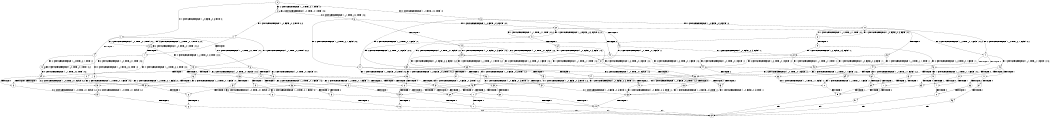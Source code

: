 digraph BCG {
size = "7, 10.5";
center = TRUE;
node [shape = circle];
0 [peripheries = 2];
0 -> 1 [label = "EX !1 !ATOMIC_EXCH_BRANCH (1, +0, FALSE, +0, 3, TRUE) !:0:"];
0 -> 2 [label = "EX !2 !ATOMIC_EXCH_BRANCH (1, +0, TRUE, +0, 1, TRUE) !:0:"];
0 -> 3 [label = "EX !0 !ATOMIC_EXCH_BRANCH (1, +1, TRUE, +0, 2, TRUE) !:0:"];
1 -> 4 [label = "TERMINATE !1"];
1 -> 5 [label = "EX !2 !ATOMIC_EXCH_BRANCH (1, +0, TRUE, +0, 1, TRUE) !:0:1:"];
1 -> 6 [label = "EX !0 !ATOMIC_EXCH_BRANCH (1, +1, TRUE, +0, 2, TRUE) !:0:1:"];
2 -> 7 [label = "EX !1 !ATOMIC_EXCH_BRANCH (1, +0, FALSE, +0, 3, TRUE) !:0:2:"];
2 -> 8 [label = "EX !0 !ATOMIC_EXCH_BRANCH (1, +1, TRUE, +0, 2, TRUE) !:0:2:"];
2 -> 2 [label = "EX !2 !ATOMIC_EXCH_BRANCH (1, +0, TRUE, +0, 1, TRUE) !:0:2:"];
3 -> 9 [label = "TERMINATE !0"];
3 -> 10 [label = "EX !1 !ATOMIC_EXCH_BRANCH (1, +0, FALSE, +0, 3, FALSE) !:0:"];
3 -> 11 [label = "EX !2 !ATOMIC_EXCH_BRANCH (1, +0, TRUE, +0, 1, FALSE) !:0:"];
4 -> 12 [label = "EX !2 !ATOMIC_EXCH_BRANCH (1, +0, TRUE, +0, 1, TRUE) !:0:"];
4 -> 13 [label = "EX !0 !ATOMIC_EXCH_BRANCH (1, +1, TRUE, +0, 2, TRUE) !:0:"];
5 -> 14 [label = "TERMINATE !1"];
5 -> 15 [label = "EX !0 !ATOMIC_EXCH_BRANCH (1, +1, TRUE, +0, 2, TRUE) !:0:1:2:"];
5 -> 5 [label = "EX !2 !ATOMIC_EXCH_BRANCH (1, +0, TRUE, +0, 1, TRUE) !:0:1:2:"];
6 -> 16 [label = "TERMINATE !1"];
6 -> 17 [label = "TERMINATE !0"];
6 -> 18 [label = "EX !2 !ATOMIC_EXCH_BRANCH (1, +0, TRUE, +0, 1, FALSE) !:0:1:"];
7 -> 14 [label = "TERMINATE !1"];
7 -> 15 [label = "EX !0 !ATOMIC_EXCH_BRANCH (1, +1, TRUE, +0, 2, TRUE) !:0:1:2:"];
7 -> 5 [label = "EX !2 !ATOMIC_EXCH_BRANCH (1, +0, TRUE, +0, 1, TRUE) !:0:1:2:"];
8 -> 19 [label = "TERMINATE !0"];
8 -> 20 [label = "EX !1 !ATOMIC_EXCH_BRANCH (1, +0, FALSE, +0, 3, FALSE) !:0:2:"];
8 -> 11 [label = "EX !2 !ATOMIC_EXCH_BRANCH (1, +0, TRUE, +0, 1, FALSE) !:0:2:"];
9 -> 21 [label = "EX !2 !ATOMIC_EXCH_BRANCH (1, +0, TRUE, +0, 1, FALSE) !:1:"];
9 -> 22 [label = "EX !1 !ATOMIC_EXCH_BRANCH (1, +0, FALSE, +0, 3, FALSE) !:1:"];
10 -> 23 [label = "TERMINATE !0"];
10 -> 24 [label = "EX !2 !ATOMIC_EXCH_BRANCH (1, +0, TRUE, +0, 1, FALSE) !:0:1:"];
10 -> 25 [label = "EX !1 !ATOMIC_EXCH_BRANCH (1, +1, TRUE, +1, 1, TRUE) !:0:1:"];
11 -> 26 [label = "TERMINATE !2"];
11 -> 27 [label = "TERMINATE !0"];
11 -> 28 [label = "EX !1 !ATOMIC_EXCH_BRANCH (1, +0, FALSE, +0, 3, TRUE) !:0:2:"];
12 -> 29 [label = "EX !0 !ATOMIC_EXCH_BRANCH (1, +1, TRUE, +0, 2, TRUE) !:0:2:"];
12 -> 12 [label = "EX !2 !ATOMIC_EXCH_BRANCH (1, +0, TRUE, +0, 1, TRUE) !:0:2:"];
13 -> 30 [label = "TERMINATE !0"];
13 -> 31 [label = "EX !2 !ATOMIC_EXCH_BRANCH (1, +0, TRUE, +0, 1, FALSE) !:0:"];
14 -> 29 [label = "EX !0 !ATOMIC_EXCH_BRANCH (1, +1, TRUE, +0, 2, TRUE) !:0:2:"];
14 -> 12 [label = "EX !2 !ATOMIC_EXCH_BRANCH (1, +0, TRUE, +0, 1, TRUE) !:0:2:"];
15 -> 32 [label = "TERMINATE !1"];
15 -> 33 [label = "TERMINATE !0"];
15 -> 18 [label = "EX !2 !ATOMIC_EXCH_BRANCH (1, +0, TRUE, +0, 1, FALSE) !:0:1:2:"];
16 -> 30 [label = "TERMINATE !0"];
16 -> 31 [label = "EX !2 !ATOMIC_EXCH_BRANCH (1, +0, TRUE, +0, 1, FALSE) !:0:"];
17 -> 34 [label = "TERMINATE !1"];
17 -> 35 [label = "EX !2 !ATOMIC_EXCH_BRANCH (1, +0, TRUE, +0, 1, FALSE) !:1:"];
18 -> 36 [label = "TERMINATE !1"];
18 -> 37 [label = "TERMINATE !2"];
18 -> 38 [label = "TERMINATE !0"];
19 -> 39 [label = "EX !1 !ATOMIC_EXCH_BRANCH (1, +0, FALSE, +0, 3, FALSE) !:1:2:"];
19 -> 21 [label = "EX !2 !ATOMIC_EXCH_BRANCH (1, +0, TRUE, +0, 1, FALSE) !:1:2:"];
20 -> 40 [label = "TERMINATE !0"];
20 -> 24 [label = "EX !2 !ATOMIC_EXCH_BRANCH (1, +0, TRUE, +0, 1, FALSE) !:0:1:2:"];
20 -> 41 [label = "EX !1 !ATOMIC_EXCH_BRANCH (1, +1, TRUE, +1, 1, TRUE) !:0:1:2:"];
21 -> 42 [label = "TERMINATE !2"];
21 -> 43 [label = "EX !1 !ATOMIC_EXCH_BRANCH (1, +0, FALSE, +0, 3, TRUE) !:1:2:"];
22 -> 44 [label = "EX !2 !ATOMIC_EXCH_BRANCH (1, +0, TRUE, +0, 1, FALSE) !:1:"];
22 -> 45 [label = "EX !1 !ATOMIC_EXCH_BRANCH (1, +1, TRUE, +1, 1, TRUE) !:1:"];
23 -> 44 [label = "EX !2 !ATOMIC_EXCH_BRANCH (1, +0, TRUE, +0, 1, FALSE) !:1:"];
23 -> 45 [label = "EX !1 !ATOMIC_EXCH_BRANCH (1, +1, TRUE, +1, 1, TRUE) !:1:"];
24 -> 46 [label = "TERMINATE !2"];
24 -> 47 [label = "TERMINATE !0"];
24 -> 48 [label = "EX !1 !ATOMIC_EXCH_BRANCH (1, +1, TRUE, +1, 1, FALSE) !:0:1:2:"];
25 -> 49 [label = "TERMINATE !0"];
25 -> 50 [label = "EX !2 !ATOMIC_EXCH_BRANCH (1, +0, TRUE, +0, 1, FALSE) !:0:1:"];
25 -> 10 [label = "EX !1 !ATOMIC_EXCH_BRANCH (1, +0, FALSE, +0, 3, FALSE) !:0:1:"];
26 -> 51 [label = "TERMINATE !0"];
26 -> 52 [label = "EX !1 !ATOMIC_EXCH_BRANCH (1, +0, FALSE, +0, 3, TRUE) !:0:"];
27 -> 42 [label = "TERMINATE !2"];
27 -> 43 [label = "EX !1 !ATOMIC_EXCH_BRANCH (1, +0, FALSE, +0, 3, TRUE) !:1:2:"];
28 -> 36 [label = "TERMINATE !1"];
28 -> 37 [label = "TERMINATE !2"];
28 -> 38 [label = "TERMINATE !0"];
29 -> 53 [label = "TERMINATE !0"];
29 -> 31 [label = "EX !2 !ATOMIC_EXCH_BRANCH (1, +0, TRUE, +0, 1, FALSE) !:0:2:"];
30 -> 54 [label = "EX !2 !ATOMIC_EXCH_BRANCH (1, +0, TRUE, +0, 1, FALSE) !:1:2:"];
31 -> 55 [label = "TERMINATE !2"];
31 -> 56 [label = "TERMINATE !0"];
32 -> 53 [label = "TERMINATE !0"];
32 -> 31 [label = "EX !2 !ATOMIC_EXCH_BRANCH (1, +0, TRUE, +0, 1, FALSE) !:0:2:"];
33 -> 57 [label = "TERMINATE !1"];
33 -> 35 [label = "EX !2 !ATOMIC_EXCH_BRANCH (1, +0, TRUE, +0, 1, FALSE) !:1:2:"];
34 -> 58 [label = "EX !2 !ATOMIC_EXCH_BRANCH (1, +0, TRUE, +0, 1, FALSE) !:2:"];
35 -> 59 [label = "TERMINATE !1"];
35 -> 60 [label = "TERMINATE !2"];
36 -> 55 [label = "TERMINATE !2"];
36 -> 56 [label = "TERMINATE !0"];
37 -> 61 [label = "TERMINATE !1"];
37 -> 62 [label = "TERMINATE !0"];
38 -> 59 [label = "TERMINATE !1"];
38 -> 60 [label = "TERMINATE !2"];
39 -> 44 [label = "EX !2 !ATOMIC_EXCH_BRANCH (1, +0, TRUE, +0, 1, FALSE) !:1:2:"];
39 -> 63 [label = "EX !1 !ATOMIC_EXCH_BRANCH (1, +1, TRUE, +1, 1, TRUE) !:1:2:"];
40 -> 44 [label = "EX !2 !ATOMIC_EXCH_BRANCH (1, +0, TRUE, +0, 1, FALSE) !:1:2:"];
40 -> 63 [label = "EX !1 !ATOMIC_EXCH_BRANCH (1, +1, TRUE, +1, 1, TRUE) !:1:2:"];
41 -> 64 [label = "TERMINATE !0"];
41 -> 50 [label = "EX !2 !ATOMIC_EXCH_BRANCH (1, +0, TRUE, +0, 1, FALSE) !:0:1:2:"];
41 -> 20 [label = "EX !1 !ATOMIC_EXCH_BRANCH (1, +0, FALSE, +0, 3, FALSE) !:0:1:2:"];
42 -> 65 [label = "EX !1 !ATOMIC_EXCH_BRANCH (1, +0, FALSE, +0, 3, TRUE) !:1:"];
43 -> 59 [label = "TERMINATE !1"];
43 -> 60 [label = "TERMINATE !2"];
44 -> 66 [label = "TERMINATE !2"];
44 -> 67 [label = "EX !1 !ATOMIC_EXCH_BRANCH (1, +1, TRUE, +1, 1, FALSE) !:1:2:"];
45 -> 68 [label = "EX !2 !ATOMIC_EXCH_BRANCH (1, +0, TRUE, +0, 1, FALSE) !:1:"];
45 -> 22 [label = "EX !1 !ATOMIC_EXCH_BRANCH (1, +0, FALSE, +0, 3, FALSE) !:1:"];
46 -> 69 [label = "TERMINATE !0"];
46 -> 70 [label = "EX !1 !ATOMIC_EXCH_BRANCH (1, +1, TRUE, +1, 1, FALSE) !:0:1:"];
47 -> 66 [label = "TERMINATE !2"];
47 -> 67 [label = "EX !1 !ATOMIC_EXCH_BRANCH (1, +1, TRUE, +1, 1, FALSE) !:1:2:"];
48 -> 71 [label = "TERMINATE !1"];
48 -> 72 [label = "TERMINATE !2"];
48 -> 73 [label = "TERMINATE !0"];
49 -> 68 [label = "EX !2 !ATOMIC_EXCH_BRANCH (1, +0, TRUE, +0, 1, FALSE) !:1:"];
49 -> 22 [label = "EX !1 !ATOMIC_EXCH_BRANCH (1, +0, FALSE, +0, 3, FALSE) !:1:"];
50 -> 74 [label = "TERMINATE !2"];
50 -> 75 [label = "TERMINATE !0"];
50 -> 28 [label = "EX !1 !ATOMIC_EXCH_BRANCH (1, +0, FALSE, +0, 3, TRUE) !:0:1:2:"];
51 -> 65 [label = "EX !1 !ATOMIC_EXCH_BRANCH (1, +0, FALSE, +0, 3, TRUE) !:1:"];
52 -> 61 [label = "TERMINATE !1"];
52 -> 62 [label = "TERMINATE !0"];
53 -> 54 [label = "EX !2 !ATOMIC_EXCH_BRANCH (1, +0, TRUE, +0, 1, FALSE) !:1:2:"];
54 -> 76 [label = "TERMINATE !2"];
55 -> 77 [label = "TERMINATE !0"];
56 -> 76 [label = "TERMINATE !2"];
57 -> 58 [label = "EX !2 !ATOMIC_EXCH_BRANCH (1, +0, TRUE, +0, 1, FALSE) !:2:"];
58 -> 78 [label = "TERMINATE !2"];
59 -> 78 [label = "TERMINATE !2"];
60 -> 79 [label = "TERMINATE !1"];
61 -> 77 [label = "TERMINATE !0"];
62 -> 79 [label = "TERMINATE !1"];
63 -> 68 [label = "EX !2 !ATOMIC_EXCH_BRANCH (1, +0, TRUE, +0, 1, FALSE) !:1:2:"];
63 -> 39 [label = "EX !1 !ATOMIC_EXCH_BRANCH (1, +0, FALSE, +0, 3, FALSE) !:1:2:"];
64 -> 68 [label = "EX !2 !ATOMIC_EXCH_BRANCH (1, +0, TRUE, +0, 1, FALSE) !:1:2:"];
64 -> 39 [label = "EX !1 !ATOMIC_EXCH_BRANCH (1, +0, FALSE, +0, 3, FALSE) !:1:2:"];
65 -> 79 [label = "TERMINATE !1"];
66 -> 80 [label = "EX !1 !ATOMIC_EXCH_BRANCH (1, +1, TRUE, +1, 1, FALSE) !:1:"];
67 -> 81 [label = "TERMINATE !1"];
67 -> 82 [label = "TERMINATE !2"];
68 -> 83 [label = "TERMINATE !2"];
68 -> 43 [label = "EX !1 !ATOMIC_EXCH_BRANCH (1, +0, FALSE, +0, 3, TRUE) !:1:2:"];
69 -> 80 [label = "EX !1 !ATOMIC_EXCH_BRANCH (1, +1, TRUE, +1, 1, FALSE) !:1:"];
70 -> 84 [label = "TERMINATE !1"];
70 -> 85 [label = "TERMINATE !0"];
71 -> 86 [label = "TERMINATE !2"];
71 -> 87 [label = "TERMINATE !0"];
72 -> 84 [label = "TERMINATE !1"];
72 -> 85 [label = "TERMINATE !0"];
73 -> 81 [label = "TERMINATE !1"];
73 -> 82 [label = "TERMINATE !2"];
74 -> 88 [label = "TERMINATE !0"];
74 -> 52 [label = "EX !1 !ATOMIC_EXCH_BRANCH (1, +0, FALSE, +0, 3, TRUE) !:0:1:"];
75 -> 83 [label = "TERMINATE !2"];
75 -> 43 [label = "EX !1 !ATOMIC_EXCH_BRANCH (1, +0, FALSE, +0, 3, TRUE) !:1:2:"];
76 -> 89 [label = "exit"];
77 -> 89 [label = "exit"];
78 -> 89 [label = "exit"];
79 -> 89 [label = "exit"];
80 -> 90 [label = "TERMINATE !1"];
81 -> 91 [label = "TERMINATE !2"];
82 -> 90 [label = "TERMINATE !1"];
83 -> 65 [label = "EX !1 !ATOMIC_EXCH_BRANCH (1, +0, FALSE, +0, 3, TRUE) !:1:"];
84 -> 92 [label = "TERMINATE !0"];
85 -> 90 [label = "TERMINATE !1"];
86 -> 92 [label = "TERMINATE !0"];
87 -> 93 [label = "TERMINATE !2"];
88 -> 65 [label = "EX !1 !ATOMIC_EXCH_BRANCH (1, +0, FALSE, +0, 3, TRUE) !:1:"];
90 -> 89 [label = "exit"];
91 -> 89 [label = "exit"];
92 -> 89 [label = "exit"];
93 -> 89 [label = "exit"];
}
